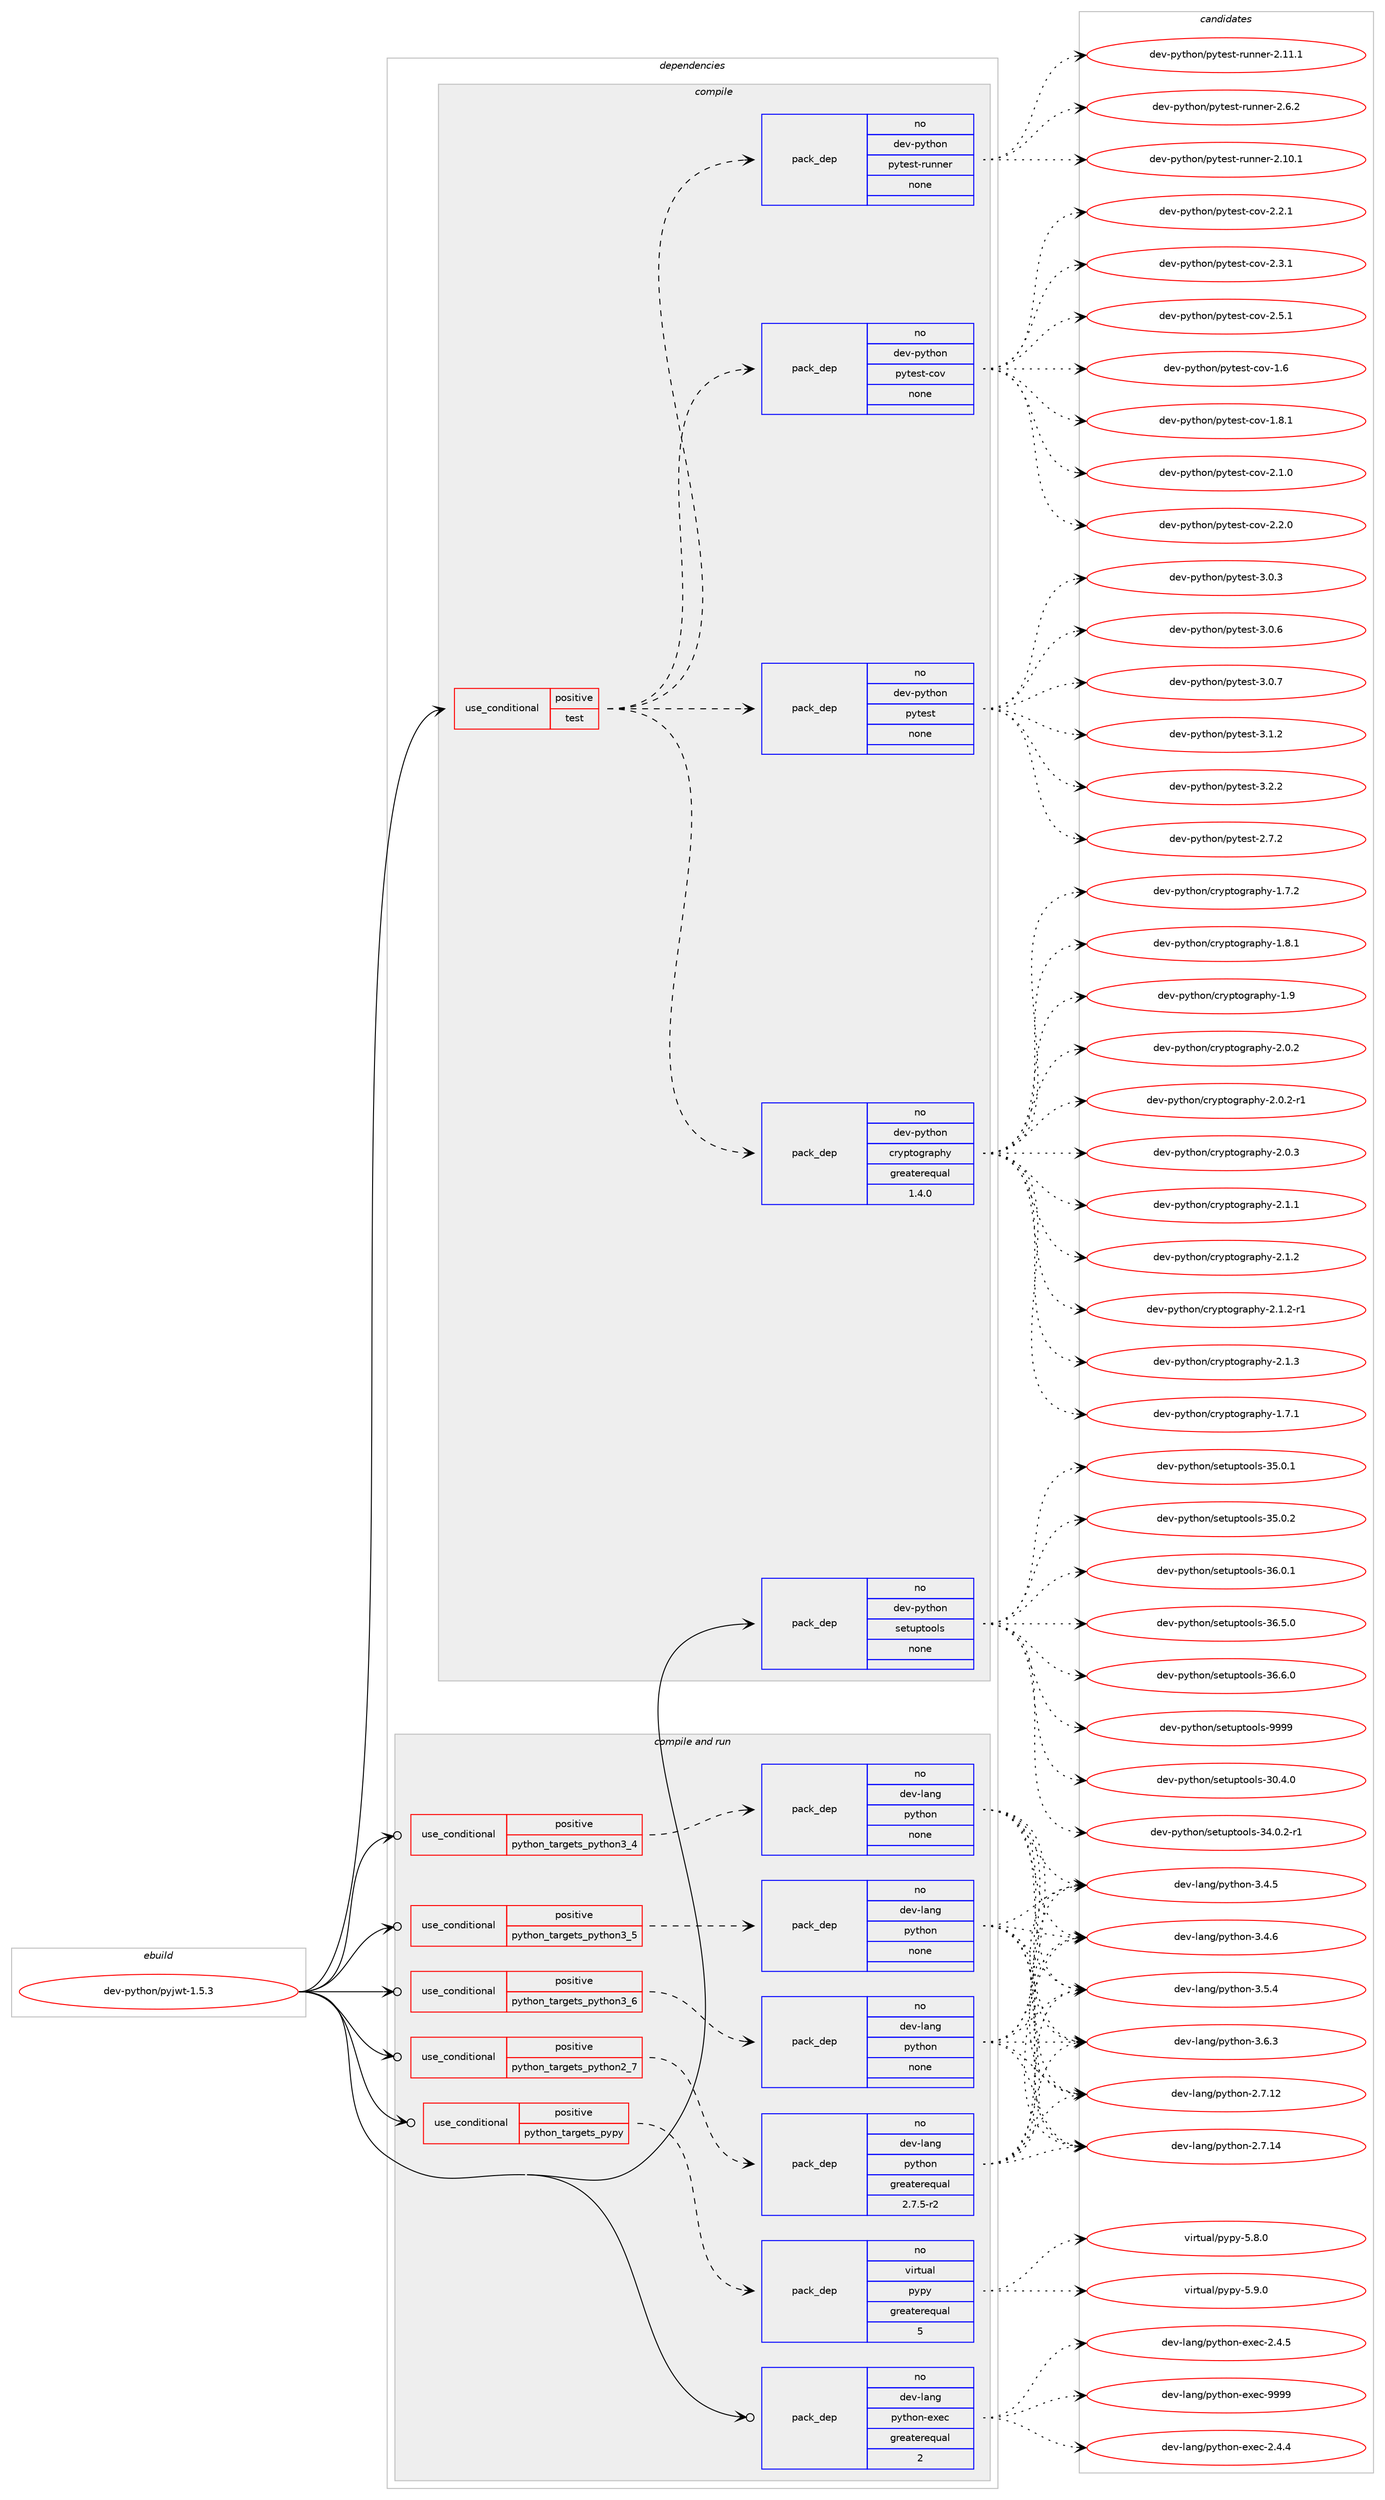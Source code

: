 digraph prolog {

# *************
# Graph options
# *************

newrank=true;
concentrate=true;
compound=true;
graph [rankdir=LR,fontname=Helvetica,fontsize=10,ranksep=1.5];#, ranksep=2.5, nodesep=0.2];
edge  [arrowhead=vee];
node  [fontname=Helvetica,fontsize=10];

# **********
# The ebuild
# **********

subgraph cluster_leftcol {
color=gray;
rank=same;
label=<<i>ebuild</i>>;
id [label="dev-python/pyjwt-1.5.3", color=red, width=4, href="../dev-python/pyjwt-1.5.3.svg"];
}

# ****************
# The dependencies
# ****************

subgraph cluster_midcol {
color=gray;
label=<<i>dependencies</i>>;
subgraph cluster_compile {
fillcolor="#eeeeee";
style=filled;
label=<<i>compile</i>>;
subgraph cond38634 {
dependency177039 [label=<<TABLE BORDER="0" CELLBORDER="1" CELLSPACING="0" CELLPADDING="4"><TR><TD ROWSPAN="3" CELLPADDING="10">use_conditional</TD></TR><TR><TD>positive</TD></TR><TR><TD>test</TD></TR></TABLE>>, shape=none, color=red];
subgraph pack134487 {
dependency177040 [label=<<TABLE BORDER="0" CELLBORDER="1" CELLSPACING="0" CELLPADDING="4" WIDTH="220"><TR><TD ROWSPAN="6" CELLPADDING="30">pack_dep</TD></TR><TR><TD WIDTH="110">no</TD></TR><TR><TD>dev-python</TD></TR><TR><TD>cryptography</TD></TR><TR><TD>greaterequal</TD></TR><TR><TD>1.4.0</TD></TR></TABLE>>, shape=none, color=blue];
}
dependency177039:e -> dependency177040:w [weight=20,style="dashed",arrowhead="vee"];
subgraph pack134488 {
dependency177041 [label=<<TABLE BORDER="0" CELLBORDER="1" CELLSPACING="0" CELLPADDING="4" WIDTH="220"><TR><TD ROWSPAN="6" CELLPADDING="30">pack_dep</TD></TR><TR><TD WIDTH="110">no</TD></TR><TR><TD>dev-python</TD></TR><TR><TD>pytest</TD></TR><TR><TD>none</TD></TR><TR><TD></TD></TR></TABLE>>, shape=none, color=blue];
}
dependency177039:e -> dependency177041:w [weight=20,style="dashed",arrowhead="vee"];
subgraph pack134489 {
dependency177042 [label=<<TABLE BORDER="0" CELLBORDER="1" CELLSPACING="0" CELLPADDING="4" WIDTH="220"><TR><TD ROWSPAN="6" CELLPADDING="30">pack_dep</TD></TR><TR><TD WIDTH="110">no</TD></TR><TR><TD>dev-python</TD></TR><TR><TD>pytest-cov</TD></TR><TR><TD>none</TD></TR><TR><TD></TD></TR></TABLE>>, shape=none, color=blue];
}
dependency177039:e -> dependency177042:w [weight=20,style="dashed",arrowhead="vee"];
subgraph pack134490 {
dependency177043 [label=<<TABLE BORDER="0" CELLBORDER="1" CELLSPACING="0" CELLPADDING="4" WIDTH="220"><TR><TD ROWSPAN="6" CELLPADDING="30">pack_dep</TD></TR><TR><TD WIDTH="110">no</TD></TR><TR><TD>dev-python</TD></TR><TR><TD>pytest-runner</TD></TR><TR><TD>none</TD></TR><TR><TD></TD></TR></TABLE>>, shape=none, color=blue];
}
dependency177039:e -> dependency177043:w [weight=20,style="dashed",arrowhead="vee"];
}
id:e -> dependency177039:w [weight=20,style="solid",arrowhead="vee"];
subgraph pack134491 {
dependency177044 [label=<<TABLE BORDER="0" CELLBORDER="1" CELLSPACING="0" CELLPADDING="4" WIDTH="220"><TR><TD ROWSPAN="6" CELLPADDING="30">pack_dep</TD></TR><TR><TD WIDTH="110">no</TD></TR><TR><TD>dev-python</TD></TR><TR><TD>setuptools</TD></TR><TR><TD>none</TD></TR><TR><TD></TD></TR></TABLE>>, shape=none, color=blue];
}
id:e -> dependency177044:w [weight=20,style="solid",arrowhead="vee"];
}
subgraph cluster_compileandrun {
fillcolor="#eeeeee";
style=filled;
label=<<i>compile and run</i>>;
subgraph cond38635 {
dependency177045 [label=<<TABLE BORDER="0" CELLBORDER="1" CELLSPACING="0" CELLPADDING="4"><TR><TD ROWSPAN="3" CELLPADDING="10">use_conditional</TD></TR><TR><TD>positive</TD></TR><TR><TD>python_targets_pypy</TD></TR></TABLE>>, shape=none, color=red];
subgraph pack134492 {
dependency177046 [label=<<TABLE BORDER="0" CELLBORDER="1" CELLSPACING="0" CELLPADDING="4" WIDTH="220"><TR><TD ROWSPAN="6" CELLPADDING="30">pack_dep</TD></TR><TR><TD WIDTH="110">no</TD></TR><TR><TD>virtual</TD></TR><TR><TD>pypy</TD></TR><TR><TD>greaterequal</TD></TR><TR><TD>5</TD></TR></TABLE>>, shape=none, color=blue];
}
dependency177045:e -> dependency177046:w [weight=20,style="dashed",arrowhead="vee"];
}
id:e -> dependency177045:w [weight=20,style="solid",arrowhead="odotvee"];
subgraph cond38636 {
dependency177047 [label=<<TABLE BORDER="0" CELLBORDER="1" CELLSPACING="0" CELLPADDING="4"><TR><TD ROWSPAN="3" CELLPADDING="10">use_conditional</TD></TR><TR><TD>positive</TD></TR><TR><TD>python_targets_python2_7</TD></TR></TABLE>>, shape=none, color=red];
subgraph pack134493 {
dependency177048 [label=<<TABLE BORDER="0" CELLBORDER="1" CELLSPACING="0" CELLPADDING="4" WIDTH="220"><TR><TD ROWSPAN="6" CELLPADDING="30">pack_dep</TD></TR><TR><TD WIDTH="110">no</TD></TR><TR><TD>dev-lang</TD></TR><TR><TD>python</TD></TR><TR><TD>greaterequal</TD></TR><TR><TD>2.7.5-r2</TD></TR></TABLE>>, shape=none, color=blue];
}
dependency177047:e -> dependency177048:w [weight=20,style="dashed",arrowhead="vee"];
}
id:e -> dependency177047:w [weight=20,style="solid",arrowhead="odotvee"];
subgraph cond38637 {
dependency177049 [label=<<TABLE BORDER="0" CELLBORDER="1" CELLSPACING="0" CELLPADDING="4"><TR><TD ROWSPAN="3" CELLPADDING="10">use_conditional</TD></TR><TR><TD>positive</TD></TR><TR><TD>python_targets_python3_4</TD></TR></TABLE>>, shape=none, color=red];
subgraph pack134494 {
dependency177050 [label=<<TABLE BORDER="0" CELLBORDER="1" CELLSPACING="0" CELLPADDING="4" WIDTH="220"><TR><TD ROWSPAN="6" CELLPADDING="30">pack_dep</TD></TR><TR><TD WIDTH="110">no</TD></TR><TR><TD>dev-lang</TD></TR><TR><TD>python</TD></TR><TR><TD>none</TD></TR><TR><TD></TD></TR></TABLE>>, shape=none, color=blue];
}
dependency177049:e -> dependency177050:w [weight=20,style="dashed",arrowhead="vee"];
}
id:e -> dependency177049:w [weight=20,style="solid",arrowhead="odotvee"];
subgraph cond38638 {
dependency177051 [label=<<TABLE BORDER="0" CELLBORDER="1" CELLSPACING="0" CELLPADDING="4"><TR><TD ROWSPAN="3" CELLPADDING="10">use_conditional</TD></TR><TR><TD>positive</TD></TR><TR><TD>python_targets_python3_5</TD></TR></TABLE>>, shape=none, color=red];
subgraph pack134495 {
dependency177052 [label=<<TABLE BORDER="0" CELLBORDER="1" CELLSPACING="0" CELLPADDING="4" WIDTH="220"><TR><TD ROWSPAN="6" CELLPADDING="30">pack_dep</TD></TR><TR><TD WIDTH="110">no</TD></TR><TR><TD>dev-lang</TD></TR><TR><TD>python</TD></TR><TR><TD>none</TD></TR><TR><TD></TD></TR></TABLE>>, shape=none, color=blue];
}
dependency177051:e -> dependency177052:w [weight=20,style="dashed",arrowhead="vee"];
}
id:e -> dependency177051:w [weight=20,style="solid",arrowhead="odotvee"];
subgraph cond38639 {
dependency177053 [label=<<TABLE BORDER="0" CELLBORDER="1" CELLSPACING="0" CELLPADDING="4"><TR><TD ROWSPAN="3" CELLPADDING="10">use_conditional</TD></TR><TR><TD>positive</TD></TR><TR><TD>python_targets_python3_6</TD></TR></TABLE>>, shape=none, color=red];
subgraph pack134496 {
dependency177054 [label=<<TABLE BORDER="0" CELLBORDER="1" CELLSPACING="0" CELLPADDING="4" WIDTH="220"><TR><TD ROWSPAN="6" CELLPADDING="30">pack_dep</TD></TR><TR><TD WIDTH="110">no</TD></TR><TR><TD>dev-lang</TD></TR><TR><TD>python</TD></TR><TR><TD>none</TD></TR><TR><TD></TD></TR></TABLE>>, shape=none, color=blue];
}
dependency177053:e -> dependency177054:w [weight=20,style="dashed",arrowhead="vee"];
}
id:e -> dependency177053:w [weight=20,style="solid",arrowhead="odotvee"];
subgraph pack134497 {
dependency177055 [label=<<TABLE BORDER="0" CELLBORDER="1" CELLSPACING="0" CELLPADDING="4" WIDTH="220"><TR><TD ROWSPAN="6" CELLPADDING="30">pack_dep</TD></TR><TR><TD WIDTH="110">no</TD></TR><TR><TD>dev-lang</TD></TR><TR><TD>python-exec</TD></TR><TR><TD>greaterequal</TD></TR><TR><TD>2</TD></TR></TABLE>>, shape=none, color=blue];
}
id:e -> dependency177055:w [weight=20,style="solid",arrowhead="odotvee"];
}
subgraph cluster_run {
fillcolor="#eeeeee";
style=filled;
label=<<i>run</i>>;
}
}

# **************
# The candidates
# **************

subgraph cluster_choices {
rank=same;
color=gray;
label=<<i>candidates</i>>;

subgraph choice134487 {
color=black;
nodesep=1;
choice10010111845112121116104111110479911412111211611110311497112104121454946554649 [label="dev-python/cryptography-1.7.1", color=red, width=4,href="../dev-python/cryptography-1.7.1.svg"];
choice10010111845112121116104111110479911412111211611110311497112104121454946554650 [label="dev-python/cryptography-1.7.2", color=red, width=4,href="../dev-python/cryptography-1.7.2.svg"];
choice10010111845112121116104111110479911412111211611110311497112104121454946564649 [label="dev-python/cryptography-1.8.1", color=red, width=4,href="../dev-python/cryptography-1.8.1.svg"];
choice1001011184511212111610411111047991141211121161111031149711210412145494657 [label="dev-python/cryptography-1.9", color=red, width=4,href="../dev-python/cryptography-1.9.svg"];
choice10010111845112121116104111110479911412111211611110311497112104121455046484650 [label="dev-python/cryptography-2.0.2", color=red, width=4,href="../dev-python/cryptography-2.0.2.svg"];
choice100101118451121211161041111104799114121112116111103114971121041214550464846504511449 [label="dev-python/cryptography-2.0.2-r1", color=red, width=4,href="../dev-python/cryptography-2.0.2-r1.svg"];
choice10010111845112121116104111110479911412111211611110311497112104121455046484651 [label="dev-python/cryptography-2.0.3", color=red, width=4,href="../dev-python/cryptography-2.0.3.svg"];
choice10010111845112121116104111110479911412111211611110311497112104121455046494649 [label="dev-python/cryptography-2.1.1", color=red, width=4,href="../dev-python/cryptography-2.1.1.svg"];
choice10010111845112121116104111110479911412111211611110311497112104121455046494650 [label="dev-python/cryptography-2.1.2", color=red, width=4,href="../dev-python/cryptography-2.1.2.svg"];
choice100101118451121211161041111104799114121112116111103114971121041214550464946504511449 [label="dev-python/cryptography-2.1.2-r1", color=red, width=4,href="../dev-python/cryptography-2.1.2-r1.svg"];
choice10010111845112121116104111110479911412111211611110311497112104121455046494651 [label="dev-python/cryptography-2.1.3", color=red, width=4,href="../dev-python/cryptography-2.1.3.svg"];
dependency177040:e -> choice10010111845112121116104111110479911412111211611110311497112104121454946554649:w [style=dotted,weight="100"];
dependency177040:e -> choice10010111845112121116104111110479911412111211611110311497112104121454946554650:w [style=dotted,weight="100"];
dependency177040:e -> choice10010111845112121116104111110479911412111211611110311497112104121454946564649:w [style=dotted,weight="100"];
dependency177040:e -> choice1001011184511212111610411111047991141211121161111031149711210412145494657:w [style=dotted,weight="100"];
dependency177040:e -> choice10010111845112121116104111110479911412111211611110311497112104121455046484650:w [style=dotted,weight="100"];
dependency177040:e -> choice100101118451121211161041111104799114121112116111103114971121041214550464846504511449:w [style=dotted,weight="100"];
dependency177040:e -> choice10010111845112121116104111110479911412111211611110311497112104121455046484651:w [style=dotted,weight="100"];
dependency177040:e -> choice10010111845112121116104111110479911412111211611110311497112104121455046494649:w [style=dotted,weight="100"];
dependency177040:e -> choice10010111845112121116104111110479911412111211611110311497112104121455046494650:w [style=dotted,weight="100"];
dependency177040:e -> choice100101118451121211161041111104799114121112116111103114971121041214550464946504511449:w [style=dotted,weight="100"];
dependency177040:e -> choice10010111845112121116104111110479911412111211611110311497112104121455046494651:w [style=dotted,weight="100"];
}
subgraph choice134488 {
color=black;
nodesep=1;
choice1001011184511212111610411111047112121116101115116455046554650 [label="dev-python/pytest-2.7.2", color=red, width=4,href="../dev-python/pytest-2.7.2.svg"];
choice1001011184511212111610411111047112121116101115116455146484651 [label="dev-python/pytest-3.0.3", color=red, width=4,href="../dev-python/pytest-3.0.3.svg"];
choice1001011184511212111610411111047112121116101115116455146484654 [label="dev-python/pytest-3.0.6", color=red, width=4,href="../dev-python/pytest-3.0.6.svg"];
choice1001011184511212111610411111047112121116101115116455146484655 [label="dev-python/pytest-3.0.7", color=red, width=4,href="../dev-python/pytest-3.0.7.svg"];
choice1001011184511212111610411111047112121116101115116455146494650 [label="dev-python/pytest-3.1.2", color=red, width=4,href="../dev-python/pytest-3.1.2.svg"];
choice1001011184511212111610411111047112121116101115116455146504650 [label="dev-python/pytest-3.2.2", color=red, width=4,href="../dev-python/pytest-3.2.2.svg"];
dependency177041:e -> choice1001011184511212111610411111047112121116101115116455046554650:w [style=dotted,weight="100"];
dependency177041:e -> choice1001011184511212111610411111047112121116101115116455146484651:w [style=dotted,weight="100"];
dependency177041:e -> choice1001011184511212111610411111047112121116101115116455146484654:w [style=dotted,weight="100"];
dependency177041:e -> choice1001011184511212111610411111047112121116101115116455146484655:w [style=dotted,weight="100"];
dependency177041:e -> choice1001011184511212111610411111047112121116101115116455146494650:w [style=dotted,weight="100"];
dependency177041:e -> choice1001011184511212111610411111047112121116101115116455146504650:w [style=dotted,weight="100"];
}
subgraph choice134489 {
color=black;
nodesep=1;
choice1001011184511212111610411111047112121116101115116459911111845494654 [label="dev-python/pytest-cov-1.6", color=red, width=4,href="../dev-python/pytest-cov-1.6.svg"];
choice10010111845112121116104111110471121211161011151164599111118454946564649 [label="dev-python/pytest-cov-1.8.1", color=red, width=4,href="../dev-python/pytest-cov-1.8.1.svg"];
choice10010111845112121116104111110471121211161011151164599111118455046494648 [label="dev-python/pytest-cov-2.1.0", color=red, width=4,href="../dev-python/pytest-cov-2.1.0.svg"];
choice10010111845112121116104111110471121211161011151164599111118455046504648 [label="dev-python/pytest-cov-2.2.0", color=red, width=4,href="../dev-python/pytest-cov-2.2.0.svg"];
choice10010111845112121116104111110471121211161011151164599111118455046504649 [label="dev-python/pytest-cov-2.2.1", color=red, width=4,href="../dev-python/pytest-cov-2.2.1.svg"];
choice10010111845112121116104111110471121211161011151164599111118455046514649 [label="dev-python/pytest-cov-2.3.1", color=red, width=4,href="../dev-python/pytest-cov-2.3.1.svg"];
choice10010111845112121116104111110471121211161011151164599111118455046534649 [label="dev-python/pytest-cov-2.5.1", color=red, width=4,href="../dev-python/pytest-cov-2.5.1.svg"];
dependency177042:e -> choice1001011184511212111610411111047112121116101115116459911111845494654:w [style=dotted,weight="100"];
dependency177042:e -> choice10010111845112121116104111110471121211161011151164599111118454946564649:w [style=dotted,weight="100"];
dependency177042:e -> choice10010111845112121116104111110471121211161011151164599111118455046494648:w [style=dotted,weight="100"];
dependency177042:e -> choice10010111845112121116104111110471121211161011151164599111118455046504648:w [style=dotted,weight="100"];
dependency177042:e -> choice10010111845112121116104111110471121211161011151164599111118455046504649:w [style=dotted,weight="100"];
dependency177042:e -> choice10010111845112121116104111110471121211161011151164599111118455046514649:w [style=dotted,weight="100"];
dependency177042:e -> choice10010111845112121116104111110471121211161011151164599111118455046534649:w [style=dotted,weight="100"];
}
subgraph choice134490 {
color=black;
nodesep=1;
choice10010111845112121116104111110471121211161011151164511411711011010111445504649484649 [label="dev-python/pytest-runner-2.10.1", color=red, width=4,href="../dev-python/pytest-runner-2.10.1.svg"];
choice10010111845112121116104111110471121211161011151164511411711011010111445504649494649 [label="dev-python/pytest-runner-2.11.1", color=red, width=4,href="../dev-python/pytest-runner-2.11.1.svg"];
choice100101118451121211161041111104711212111610111511645114117110110101114455046544650 [label="dev-python/pytest-runner-2.6.2", color=red, width=4,href="../dev-python/pytest-runner-2.6.2.svg"];
dependency177043:e -> choice10010111845112121116104111110471121211161011151164511411711011010111445504649484649:w [style=dotted,weight="100"];
dependency177043:e -> choice10010111845112121116104111110471121211161011151164511411711011010111445504649494649:w [style=dotted,weight="100"];
dependency177043:e -> choice100101118451121211161041111104711212111610111511645114117110110101114455046544650:w [style=dotted,weight="100"];
}
subgraph choice134491 {
color=black;
nodesep=1;
choice100101118451121211161041111104711510111611711211611111110811545514846524648 [label="dev-python/setuptools-30.4.0", color=red, width=4,href="../dev-python/setuptools-30.4.0.svg"];
choice1001011184511212111610411111047115101116117112116111111108115455152464846504511449 [label="dev-python/setuptools-34.0.2-r1", color=red, width=4,href="../dev-python/setuptools-34.0.2-r1.svg"];
choice100101118451121211161041111104711510111611711211611111110811545515346484649 [label="dev-python/setuptools-35.0.1", color=red, width=4,href="../dev-python/setuptools-35.0.1.svg"];
choice100101118451121211161041111104711510111611711211611111110811545515346484650 [label="dev-python/setuptools-35.0.2", color=red, width=4,href="../dev-python/setuptools-35.0.2.svg"];
choice100101118451121211161041111104711510111611711211611111110811545515446484649 [label="dev-python/setuptools-36.0.1", color=red, width=4,href="../dev-python/setuptools-36.0.1.svg"];
choice100101118451121211161041111104711510111611711211611111110811545515446534648 [label="dev-python/setuptools-36.5.0", color=red, width=4,href="../dev-python/setuptools-36.5.0.svg"];
choice100101118451121211161041111104711510111611711211611111110811545515446544648 [label="dev-python/setuptools-36.6.0", color=red, width=4,href="../dev-python/setuptools-36.6.0.svg"];
choice10010111845112121116104111110471151011161171121161111111081154557575757 [label="dev-python/setuptools-9999", color=red, width=4,href="../dev-python/setuptools-9999.svg"];
dependency177044:e -> choice100101118451121211161041111104711510111611711211611111110811545514846524648:w [style=dotted,weight="100"];
dependency177044:e -> choice1001011184511212111610411111047115101116117112116111111108115455152464846504511449:w [style=dotted,weight="100"];
dependency177044:e -> choice100101118451121211161041111104711510111611711211611111110811545515346484649:w [style=dotted,weight="100"];
dependency177044:e -> choice100101118451121211161041111104711510111611711211611111110811545515346484650:w [style=dotted,weight="100"];
dependency177044:e -> choice100101118451121211161041111104711510111611711211611111110811545515446484649:w [style=dotted,weight="100"];
dependency177044:e -> choice100101118451121211161041111104711510111611711211611111110811545515446534648:w [style=dotted,weight="100"];
dependency177044:e -> choice100101118451121211161041111104711510111611711211611111110811545515446544648:w [style=dotted,weight="100"];
dependency177044:e -> choice10010111845112121116104111110471151011161171121161111111081154557575757:w [style=dotted,weight="100"];
}
subgraph choice134492 {
color=black;
nodesep=1;
choice1181051141161179710847112121112121455346564648 [label="virtual/pypy-5.8.0", color=red, width=4,href="../virtual/pypy-5.8.0.svg"];
choice1181051141161179710847112121112121455346574648 [label="virtual/pypy-5.9.0", color=red, width=4,href="../virtual/pypy-5.9.0.svg"];
dependency177046:e -> choice1181051141161179710847112121112121455346564648:w [style=dotted,weight="100"];
dependency177046:e -> choice1181051141161179710847112121112121455346574648:w [style=dotted,weight="100"];
}
subgraph choice134493 {
color=black;
nodesep=1;
choice10010111845108971101034711212111610411111045504655464950 [label="dev-lang/python-2.7.12", color=red, width=4,href="../dev-lang/python-2.7.12.svg"];
choice10010111845108971101034711212111610411111045504655464952 [label="dev-lang/python-2.7.14", color=red, width=4,href="../dev-lang/python-2.7.14.svg"];
choice100101118451089711010347112121116104111110455146524653 [label="dev-lang/python-3.4.5", color=red, width=4,href="../dev-lang/python-3.4.5.svg"];
choice100101118451089711010347112121116104111110455146524654 [label="dev-lang/python-3.4.6", color=red, width=4,href="../dev-lang/python-3.4.6.svg"];
choice100101118451089711010347112121116104111110455146534652 [label="dev-lang/python-3.5.4", color=red, width=4,href="../dev-lang/python-3.5.4.svg"];
choice100101118451089711010347112121116104111110455146544651 [label="dev-lang/python-3.6.3", color=red, width=4,href="../dev-lang/python-3.6.3.svg"];
dependency177048:e -> choice10010111845108971101034711212111610411111045504655464950:w [style=dotted,weight="100"];
dependency177048:e -> choice10010111845108971101034711212111610411111045504655464952:w [style=dotted,weight="100"];
dependency177048:e -> choice100101118451089711010347112121116104111110455146524653:w [style=dotted,weight="100"];
dependency177048:e -> choice100101118451089711010347112121116104111110455146524654:w [style=dotted,weight="100"];
dependency177048:e -> choice100101118451089711010347112121116104111110455146534652:w [style=dotted,weight="100"];
dependency177048:e -> choice100101118451089711010347112121116104111110455146544651:w [style=dotted,weight="100"];
}
subgraph choice134494 {
color=black;
nodesep=1;
choice10010111845108971101034711212111610411111045504655464950 [label="dev-lang/python-2.7.12", color=red, width=4,href="../dev-lang/python-2.7.12.svg"];
choice10010111845108971101034711212111610411111045504655464952 [label="dev-lang/python-2.7.14", color=red, width=4,href="../dev-lang/python-2.7.14.svg"];
choice100101118451089711010347112121116104111110455146524653 [label="dev-lang/python-3.4.5", color=red, width=4,href="../dev-lang/python-3.4.5.svg"];
choice100101118451089711010347112121116104111110455146524654 [label="dev-lang/python-3.4.6", color=red, width=4,href="../dev-lang/python-3.4.6.svg"];
choice100101118451089711010347112121116104111110455146534652 [label="dev-lang/python-3.5.4", color=red, width=4,href="../dev-lang/python-3.5.4.svg"];
choice100101118451089711010347112121116104111110455146544651 [label="dev-lang/python-3.6.3", color=red, width=4,href="../dev-lang/python-3.6.3.svg"];
dependency177050:e -> choice10010111845108971101034711212111610411111045504655464950:w [style=dotted,weight="100"];
dependency177050:e -> choice10010111845108971101034711212111610411111045504655464952:w [style=dotted,weight="100"];
dependency177050:e -> choice100101118451089711010347112121116104111110455146524653:w [style=dotted,weight="100"];
dependency177050:e -> choice100101118451089711010347112121116104111110455146524654:w [style=dotted,weight="100"];
dependency177050:e -> choice100101118451089711010347112121116104111110455146534652:w [style=dotted,weight="100"];
dependency177050:e -> choice100101118451089711010347112121116104111110455146544651:w [style=dotted,weight="100"];
}
subgraph choice134495 {
color=black;
nodesep=1;
choice10010111845108971101034711212111610411111045504655464950 [label="dev-lang/python-2.7.12", color=red, width=4,href="../dev-lang/python-2.7.12.svg"];
choice10010111845108971101034711212111610411111045504655464952 [label="dev-lang/python-2.7.14", color=red, width=4,href="../dev-lang/python-2.7.14.svg"];
choice100101118451089711010347112121116104111110455146524653 [label="dev-lang/python-3.4.5", color=red, width=4,href="../dev-lang/python-3.4.5.svg"];
choice100101118451089711010347112121116104111110455146524654 [label="dev-lang/python-3.4.6", color=red, width=4,href="../dev-lang/python-3.4.6.svg"];
choice100101118451089711010347112121116104111110455146534652 [label="dev-lang/python-3.5.4", color=red, width=4,href="../dev-lang/python-3.5.4.svg"];
choice100101118451089711010347112121116104111110455146544651 [label="dev-lang/python-3.6.3", color=red, width=4,href="../dev-lang/python-3.6.3.svg"];
dependency177052:e -> choice10010111845108971101034711212111610411111045504655464950:w [style=dotted,weight="100"];
dependency177052:e -> choice10010111845108971101034711212111610411111045504655464952:w [style=dotted,weight="100"];
dependency177052:e -> choice100101118451089711010347112121116104111110455146524653:w [style=dotted,weight="100"];
dependency177052:e -> choice100101118451089711010347112121116104111110455146524654:w [style=dotted,weight="100"];
dependency177052:e -> choice100101118451089711010347112121116104111110455146534652:w [style=dotted,weight="100"];
dependency177052:e -> choice100101118451089711010347112121116104111110455146544651:w [style=dotted,weight="100"];
}
subgraph choice134496 {
color=black;
nodesep=1;
choice10010111845108971101034711212111610411111045504655464950 [label="dev-lang/python-2.7.12", color=red, width=4,href="../dev-lang/python-2.7.12.svg"];
choice10010111845108971101034711212111610411111045504655464952 [label="dev-lang/python-2.7.14", color=red, width=4,href="../dev-lang/python-2.7.14.svg"];
choice100101118451089711010347112121116104111110455146524653 [label="dev-lang/python-3.4.5", color=red, width=4,href="../dev-lang/python-3.4.5.svg"];
choice100101118451089711010347112121116104111110455146524654 [label="dev-lang/python-3.4.6", color=red, width=4,href="../dev-lang/python-3.4.6.svg"];
choice100101118451089711010347112121116104111110455146534652 [label="dev-lang/python-3.5.4", color=red, width=4,href="../dev-lang/python-3.5.4.svg"];
choice100101118451089711010347112121116104111110455146544651 [label="dev-lang/python-3.6.3", color=red, width=4,href="../dev-lang/python-3.6.3.svg"];
dependency177054:e -> choice10010111845108971101034711212111610411111045504655464950:w [style=dotted,weight="100"];
dependency177054:e -> choice10010111845108971101034711212111610411111045504655464952:w [style=dotted,weight="100"];
dependency177054:e -> choice100101118451089711010347112121116104111110455146524653:w [style=dotted,weight="100"];
dependency177054:e -> choice100101118451089711010347112121116104111110455146524654:w [style=dotted,weight="100"];
dependency177054:e -> choice100101118451089711010347112121116104111110455146534652:w [style=dotted,weight="100"];
dependency177054:e -> choice100101118451089711010347112121116104111110455146544651:w [style=dotted,weight="100"];
}
subgraph choice134497 {
color=black;
nodesep=1;
choice1001011184510897110103471121211161041111104510112010199455046524652 [label="dev-lang/python-exec-2.4.4", color=red, width=4,href="../dev-lang/python-exec-2.4.4.svg"];
choice1001011184510897110103471121211161041111104510112010199455046524653 [label="dev-lang/python-exec-2.4.5", color=red, width=4,href="../dev-lang/python-exec-2.4.5.svg"];
choice10010111845108971101034711212111610411111045101120101994557575757 [label="dev-lang/python-exec-9999", color=red, width=4,href="../dev-lang/python-exec-9999.svg"];
dependency177055:e -> choice1001011184510897110103471121211161041111104510112010199455046524652:w [style=dotted,weight="100"];
dependency177055:e -> choice1001011184510897110103471121211161041111104510112010199455046524653:w [style=dotted,weight="100"];
dependency177055:e -> choice10010111845108971101034711212111610411111045101120101994557575757:w [style=dotted,weight="100"];
}
}

}
